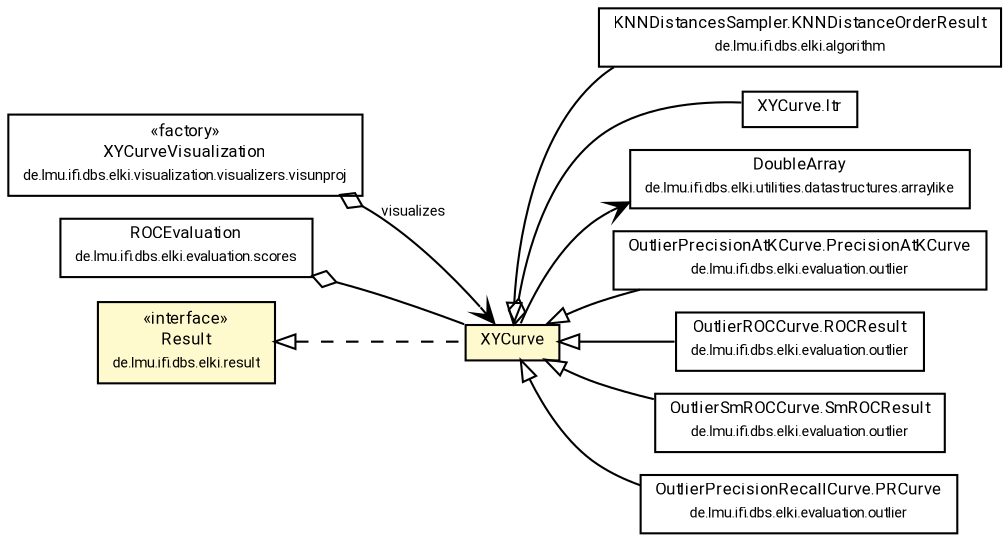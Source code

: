 #!/usr/local/bin/dot
#
# Class diagram 
# Generated by UMLGraph version R5_7_2-60-g0e99a6 (http://www.spinellis.gr/umlgraph/)
#

digraph G {
	graph [fontnames="svg"]
	edge [fontname="Roboto",fontsize=7,labelfontname="Roboto",labelfontsize=7,color="black"];
	node [fontname="Roboto",fontcolor="black",fontsize=8,shape=plaintext,margin=0,width=0,height=0];
	nodesep=0.15;
	ranksep=0.25;
	rankdir=LR;
	// de.lmu.ifi.dbs.elki.algorithm.KNNDistancesSampler.KNNDistanceOrderResult
	c10994948 [label=<<table title="de.lmu.ifi.dbs.elki.algorithm.KNNDistancesSampler.KNNDistanceOrderResult" border="0" cellborder="1" cellspacing="0" cellpadding="2" href="../../algorithm/KNNDistancesSampler.KNNDistanceOrderResult.html" target="_parent">
		<tr><td><table border="0" cellspacing="0" cellpadding="1">
		<tr><td align="center" balign="center"> <font face="Roboto">KNNDistancesSampler.KNNDistanceOrderResult</font> </td></tr>
		<tr><td align="center" balign="center"> <font face="Roboto" point-size="7.0">de.lmu.ifi.dbs.elki.algorithm</font> </td></tr>
		</table></td></tr>
		</table>>, URL="../../algorithm/KNNDistancesSampler.KNNDistanceOrderResult.html"];
	// de.lmu.ifi.dbs.elki.visualization.visualizers.visunproj.XYCurveVisualization
	c10995223 [label=<<table title="de.lmu.ifi.dbs.elki.visualization.visualizers.visunproj.XYCurveVisualization" border="0" cellborder="1" cellspacing="0" cellpadding="2" href="../../visualization/visualizers/visunproj/XYCurveVisualization.html" target="_parent">
		<tr><td><table border="0" cellspacing="0" cellpadding="1">
		<tr><td align="center" balign="center"> &#171;factory&#187; </td></tr>
		<tr><td align="center" balign="center"> <font face="Roboto">XYCurveVisualization</font> </td></tr>
		<tr><td align="center" balign="center"> <font face="Roboto" point-size="7.0">de.lmu.ifi.dbs.elki.visualization.visualizers.visunproj</font> </td></tr>
		</table></td></tr>
		</table>>, URL="../../visualization/visualizers/visunproj/XYCurveVisualization.html"];
	// de.lmu.ifi.dbs.elki.evaluation.scores.ROCEvaluation
	c10995824 [label=<<table title="de.lmu.ifi.dbs.elki.evaluation.scores.ROCEvaluation" border="0" cellborder="1" cellspacing="0" cellpadding="2" href="../../evaluation/scores/ROCEvaluation.html" target="_parent">
		<tr><td><table border="0" cellspacing="0" cellpadding="1">
		<tr><td align="center" balign="center"> <font face="Roboto">ROCEvaluation</font> </td></tr>
		<tr><td align="center" balign="center"> <font face="Roboto" point-size="7.0">de.lmu.ifi.dbs.elki.evaluation.scores</font> </td></tr>
		</table></td></tr>
		</table>>, URL="../../evaluation/scores/ROCEvaluation.html"];
	// de.lmu.ifi.dbs.elki.result.Result
	c10995881 [label=<<table title="de.lmu.ifi.dbs.elki.result.Result" border="0" cellborder="1" cellspacing="0" cellpadding="2" bgcolor="LemonChiffon" href="../../result/Result.html" target="_parent">
		<tr><td><table border="0" cellspacing="0" cellpadding="1">
		<tr><td align="center" balign="center"> &#171;interface&#187; </td></tr>
		<tr><td align="center" balign="center"> <font face="Roboto">Result</font> </td></tr>
		<tr><td align="center" balign="center"> <font face="Roboto" point-size="7.0">de.lmu.ifi.dbs.elki.result</font> </td></tr>
		</table></td></tr>
		</table>>, URL="../../result/Result.html"];
	// de.lmu.ifi.dbs.elki.math.geometry.XYCurve
	c10996658 [label=<<table title="de.lmu.ifi.dbs.elki.math.geometry.XYCurve" border="0" cellborder="1" cellspacing="0" cellpadding="2" bgcolor="lemonChiffon" href="XYCurve.html" target="_parent">
		<tr><td><table border="0" cellspacing="0" cellpadding="1">
		<tr><td align="center" balign="center"> <font face="Roboto">XYCurve</font> </td></tr>
		</table></td></tr>
		</table>>, URL="XYCurve.html"];
	// de.lmu.ifi.dbs.elki.math.geometry.XYCurve.Itr
	c10996659 [label=<<table title="de.lmu.ifi.dbs.elki.math.geometry.XYCurve.Itr" border="0" cellborder="1" cellspacing="0" cellpadding="2" href="XYCurve.Itr.html" target="_parent">
		<tr><td><table border="0" cellspacing="0" cellpadding="1">
		<tr><td align="center" balign="center"> <font face="Roboto">XYCurve.Itr</font> </td></tr>
		</table></td></tr>
		</table>>, URL="XYCurve.Itr.html"];
	// de.lmu.ifi.dbs.elki.utilities.datastructures.arraylike.DoubleArray
	c10996907 [label=<<table title="de.lmu.ifi.dbs.elki.utilities.datastructures.arraylike.DoubleArray" border="0" cellborder="1" cellspacing="0" cellpadding="2" href="../../utilities/datastructures/arraylike/DoubleArray.html" target="_parent">
		<tr><td><table border="0" cellspacing="0" cellpadding="1">
		<tr><td align="center" balign="center"> <font face="Roboto">DoubleArray</font> </td></tr>
		<tr><td align="center" balign="center"> <font face="Roboto" point-size="7.0">de.lmu.ifi.dbs.elki.utilities.datastructures.arraylike</font> </td></tr>
		</table></td></tr>
		</table>>, URL="../../utilities/datastructures/arraylike/DoubleArray.html"];
	// de.lmu.ifi.dbs.elki.evaluation.outlier.OutlierPrecisionAtKCurve.PrecisionAtKCurve
	c10997661 [label=<<table title="de.lmu.ifi.dbs.elki.evaluation.outlier.OutlierPrecisionAtKCurve.PrecisionAtKCurve" border="0" cellborder="1" cellspacing="0" cellpadding="2" href="../../evaluation/outlier/OutlierPrecisionAtKCurve.PrecisionAtKCurve.html" target="_parent">
		<tr><td><table border="0" cellspacing="0" cellpadding="1">
		<tr><td align="center" balign="center"> <font face="Roboto">OutlierPrecisionAtKCurve.PrecisionAtKCurve</font> </td></tr>
		<tr><td align="center" balign="center"> <font face="Roboto" point-size="7.0">de.lmu.ifi.dbs.elki.evaluation.outlier</font> </td></tr>
		</table></td></tr>
		</table>>, URL="../../evaluation/outlier/OutlierPrecisionAtKCurve.PrecisionAtKCurve.html"];
	// de.lmu.ifi.dbs.elki.evaluation.outlier.OutlierROCCurve.ROCResult
	c10997664 [label=<<table title="de.lmu.ifi.dbs.elki.evaluation.outlier.OutlierROCCurve.ROCResult" border="0" cellborder="1" cellspacing="0" cellpadding="2" href="../../evaluation/outlier/OutlierROCCurve.ROCResult.html" target="_parent">
		<tr><td><table border="0" cellspacing="0" cellpadding="1">
		<tr><td align="center" balign="center"> <font face="Roboto">OutlierROCCurve.ROCResult</font> </td></tr>
		<tr><td align="center" balign="center"> <font face="Roboto" point-size="7.0">de.lmu.ifi.dbs.elki.evaluation.outlier</font> </td></tr>
		</table></td></tr>
		</table>>, URL="../../evaluation/outlier/OutlierROCCurve.ROCResult.html"];
	// de.lmu.ifi.dbs.elki.evaluation.outlier.OutlierSmROCCurve.SmROCResult
	c10997667 [label=<<table title="de.lmu.ifi.dbs.elki.evaluation.outlier.OutlierSmROCCurve.SmROCResult" border="0" cellborder="1" cellspacing="0" cellpadding="2" href="../../evaluation/outlier/OutlierSmROCCurve.SmROCResult.html" target="_parent">
		<tr><td><table border="0" cellspacing="0" cellpadding="1">
		<tr><td align="center" balign="center"> <font face="Roboto">OutlierSmROCCurve.SmROCResult</font> </td></tr>
		<tr><td align="center" balign="center"> <font face="Roboto" point-size="7.0">de.lmu.ifi.dbs.elki.evaluation.outlier</font> </td></tr>
		</table></td></tr>
		</table>>, URL="../../evaluation/outlier/OutlierSmROCCurve.SmROCResult.html"];
	// de.lmu.ifi.dbs.elki.evaluation.outlier.OutlierPrecisionRecallCurve.PRCurve
	c10997672 [label=<<table title="de.lmu.ifi.dbs.elki.evaluation.outlier.OutlierPrecisionRecallCurve.PRCurve" border="0" cellborder="1" cellspacing="0" cellpadding="2" href="../../evaluation/outlier/OutlierPrecisionRecallCurve.PRCurve.html" target="_parent">
		<tr><td><table border="0" cellspacing="0" cellpadding="1">
		<tr><td align="center" balign="center"> <font face="Roboto">OutlierPrecisionRecallCurve.PRCurve</font> </td></tr>
		<tr><td align="center" balign="center"> <font face="Roboto" point-size="7.0">de.lmu.ifi.dbs.elki.evaluation.outlier</font> </td></tr>
		</table></td></tr>
		</table>>, URL="../../evaluation/outlier/OutlierPrecisionRecallCurve.PRCurve.html"];
	// de.lmu.ifi.dbs.elki.algorithm.KNNDistancesSampler.KNNDistanceOrderResult extends de.lmu.ifi.dbs.elki.math.geometry.XYCurve
	c10996658 -> c10994948 [arrowtail=empty,dir=back,weight=10];
	// de.lmu.ifi.dbs.elki.visualization.visualizers.visunproj.XYCurveVisualization navhas de.lmu.ifi.dbs.elki.math.geometry.XYCurve
	c10995223 -> c10996658 [arrowhead=open,arrowtail=ediamond,dir=both,weight=3,label="visualizes"];
	// de.lmu.ifi.dbs.elki.evaluation.scores.ROCEvaluation has de.lmu.ifi.dbs.elki.math.geometry.XYCurve
	c10995824 -> c10996658 [arrowhead=none,arrowtail=ediamond,dir=back,weight=4];
	// de.lmu.ifi.dbs.elki.math.geometry.XYCurve implements de.lmu.ifi.dbs.elki.result.Result
	c10995881 -> c10996658 [arrowtail=empty,style=dashed,dir=back,weight=9];
	// de.lmu.ifi.dbs.elki.math.geometry.XYCurve has de.lmu.ifi.dbs.elki.math.geometry.XYCurve.Itr
	c10996658 -> c10996659 [arrowhead=none,arrowtail=ediamond,dir=back,weight=4];
	// de.lmu.ifi.dbs.elki.evaluation.outlier.OutlierPrecisionAtKCurve.PrecisionAtKCurve extends de.lmu.ifi.dbs.elki.math.geometry.XYCurve
	c10996658 -> c10997661 [arrowtail=empty,dir=back,weight=10];
	// de.lmu.ifi.dbs.elki.evaluation.outlier.OutlierROCCurve.ROCResult extends de.lmu.ifi.dbs.elki.math.geometry.XYCurve
	c10996658 -> c10997664 [arrowtail=empty,dir=back,weight=10];
	// de.lmu.ifi.dbs.elki.evaluation.outlier.OutlierSmROCCurve.SmROCResult extends de.lmu.ifi.dbs.elki.math.geometry.XYCurve
	c10996658 -> c10997667 [arrowtail=empty,dir=back,weight=10];
	// de.lmu.ifi.dbs.elki.evaluation.outlier.OutlierPrecisionRecallCurve.PRCurve extends de.lmu.ifi.dbs.elki.math.geometry.XYCurve
	c10996658 -> c10997672 [arrowtail=empty,dir=back,weight=10];
	// de.lmu.ifi.dbs.elki.math.geometry.XYCurve navassoc de.lmu.ifi.dbs.elki.utilities.datastructures.arraylike.DoubleArray
	c10996658 -> c10996907 [arrowhead=open,weight=1];
}

